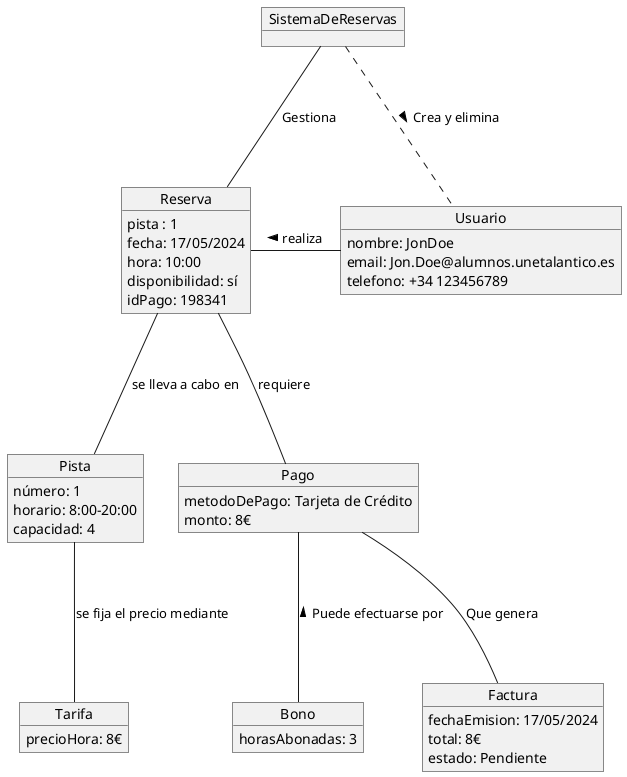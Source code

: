 @startuml

object SistemaDeReservas
object Reserva {
   pista : 1
   fecha: 17/05/2024
   hora: 10:00
   disponibilidad: sí
   idPago: 198341
}
object Usuario {
   nombre: JonDoe
   email: Jon.Doe@alumnos.unetalantico.es
   telefono: +34 123456789
}
object Pista {
   número: 1 
   horario: 8:00-20:00
   capacidad: 4
}
object Pago {
   metodoDePago: Tarjeta de Crédito
   monto: 8€
}
object Bono {
   horasAbonadas: 3
}
object Factura {
   fechaEmision: 17/05/2024 
   total: 8€
   estado: Pendiente
}
object Tarifa {
   precioHora: 8€
}


SistemaDeReservas .. Usuario :> Crea y elimina
SistemaDeReservas --- Reserva : Gestiona
Usuario --left- Reserva:> realiza
Reserva --- Pago: requiere
Reserva --- Pista: se lleva a cabo en
Pista --- Tarifa: se fija el precio mediante

Pago --- Factura: Que genera 
Pago --- Bono : < Puede efectuarse por

@enduml
